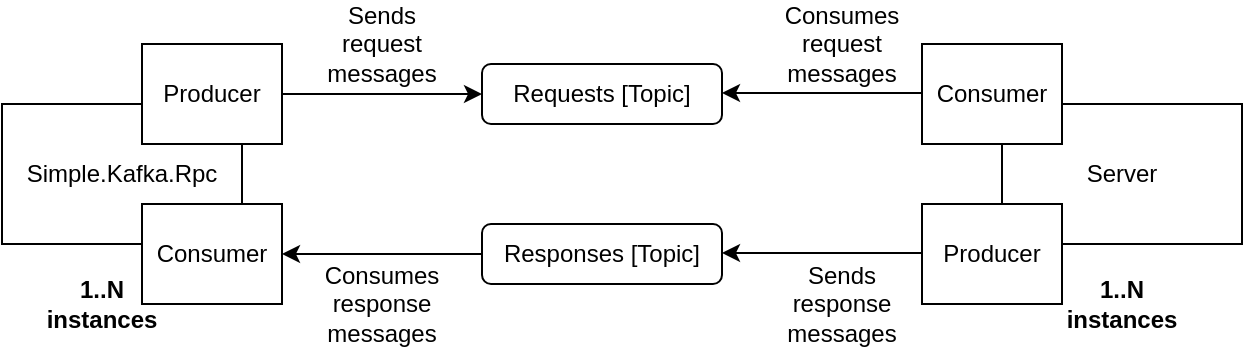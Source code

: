 <mxfile version="15.2.9" type="device"><diagram id="6tzmFyFHmrXVkOZTiCNE" name="Page-1"><mxGraphModel dx="916" dy="529" grid="1" gridSize="10" guides="1" tooltips="1" connect="1" arrows="1" fold="1" page="1" pageScale="1" pageWidth="850" pageHeight="1100" math="0" shadow="0"><root><mxCell id="0"/><mxCell id="1" parent="0"/><mxCell id="TfU8uNSDh18QM3F_1e9V-1" value="" style="shape=table;startSize=0;container=1;collapsible=0;childLayout=tableLayout;" vertex="1" parent="1"><mxGeometry x="120" y="320" width="120" height="70" as="geometry"/></mxCell><mxCell id="TfU8uNSDh18QM3F_1e9V-2" value="" style="shape=partialRectangle;collapsible=0;dropTarget=0;pointerEvents=0;fillColor=none;top=0;left=0;bottom=0;right=0;points=[[0,0.5],[1,0.5]];portConstraint=eastwest;" vertex="1" parent="TfU8uNSDh18QM3F_1e9V-1"><mxGeometry width="120" height="70" as="geometry"/></mxCell><mxCell id="TfU8uNSDh18QM3F_1e9V-3" value="Simple.Kafka.Rpc" style="shape=partialRectangle;html=1;whiteSpace=wrap;connectable=0;overflow=hidden;fillColor=none;top=0;left=0;bottom=0;right=0;pointerEvents=1;" vertex="1" parent="TfU8uNSDh18QM3F_1e9V-2"><mxGeometry width="120" height="70" as="geometry"><mxRectangle width="120" height="70" as="alternateBounds"/></mxGeometry></mxCell><mxCell id="TfU8uNSDh18QM3F_1e9V-4" value="Producer" style="rounded=0;whiteSpace=wrap;html=1;" vertex="1" parent="1"><mxGeometry x="190" y="290" width="70" height="50" as="geometry"/></mxCell><mxCell id="TfU8uNSDh18QM3F_1e9V-6" value="Consumer" style="rounded=0;whiteSpace=wrap;html=1;" vertex="1" parent="1"><mxGeometry x="190" y="370" width="70" height="50" as="geometry"/></mxCell><mxCell id="TfU8uNSDh18QM3F_1e9V-7" value="Requests [Topic]" style="rounded=1;whiteSpace=wrap;html=1;" vertex="1" parent="1"><mxGeometry x="360" y="300" width="120" height="30" as="geometry"/></mxCell><mxCell id="TfU8uNSDh18QM3F_1e9V-8" value="" style="endArrow=classic;html=1;exitX=1;exitY=0.5;exitDx=0;exitDy=0;entryX=0;entryY=0.5;entryDx=0;entryDy=0;" edge="1" parent="1" source="TfU8uNSDh18QM3F_1e9V-4" target="TfU8uNSDh18QM3F_1e9V-7"><mxGeometry width="50" height="50" relative="1" as="geometry"><mxPoint x="400" y="430" as="sourcePoint"/><mxPoint x="450" y="380" as="targetPoint"/></mxGeometry></mxCell><mxCell id="TfU8uNSDh18QM3F_1e9V-16" value="" style="edgeStyle=orthogonalEdgeStyle;rounded=0;orthogonalLoop=1;jettySize=auto;html=1;" edge="1" parent="1" source="TfU8uNSDh18QM3F_1e9V-9" target="TfU8uNSDh18QM3F_1e9V-6"><mxGeometry relative="1" as="geometry"/></mxCell><mxCell id="TfU8uNSDh18QM3F_1e9V-9" value="Responses [Topic]" style="rounded=1;whiteSpace=wrap;html=1;" vertex="1" parent="1"><mxGeometry x="360" y="380" width="120" height="30" as="geometry"/></mxCell><mxCell id="TfU8uNSDh18QM3F_1e9V-11" value="" style="shape=table;startSize=0;container=1;collapsible=0;childLayout=tableLayout;" vertex="1" parent="1"><mxGeometry x="620" y="320" width="120" height="70" as="geometry"/></mxCell><mxCell id="TfU8uNSDh18QM3F_1e9V-12" value="" style="shape=partialRectangle;collapsible=0;dropTarget=0;pointerEvents=0;fillColor=none;top=0;left=0;bottom=0;right=0;points=[[0,0.5],[1,0.5]];portConstraint=eastwest;" vertex="1" parent="TfU8uNSDh18QM3F_1e9V-11"><mxGeometry width="120" height="70" as="geometry"/></mxCell><mxCell id="TfU8uNSDh18QM3F_1e9V-13" value="Server" style="shape=partialRectangle;html=1;whiteSpace=wrap;connectable=0;overflow=hidden;fillColor=none;top=0;left=0;bottom=0;right=0;pointerEvents=1;" vertex="1" parent="TfU8uNSDh18QM3F_1e9V-12"><mxGeometry width="120" height="70" as="geometry"><mxRectangle width="120" height="70" as="alternateBounds"/></mxGeometry></mxCell><mxCell id="TfU8uNSDh18QM3F_1e9V-14" value="Producer" style="rounded=0;whiteSpace=wrap;html=1;" vertex="1" parent="1"><mxGeometry x="580" y="370" width="70" height="50" as="geometry"/></mxCell><mxCell id="TfU8uNSDh18QM3F_1e9V-15" value="Consumer" style="rounded=0;whiteSpace=wrap;html=1;" vertex="1" parent="1"><mxGeometry x="580" y="290" width="70" height="50" as="geometry"/></mxCell><mxCell id="TfU8uNSDh18QM3F_1e9V-17" value="" style="edgeStyle=orthogonalEdgeStyle;rounded=0;orthogonalLoop=1;jettySize=auto;html=1;" edge="1" parent="1"><mxGeometry relative="1" as="geometry"><mxPoint x="580" y="314.5" as="sourcePoint"/><mxPoint x="480" y="314.5" as="targetPoint"/></mxGeometry></mxCell><mxCell id="TfU8uNSDh18QM3F_1e9V-18" value="&lt;b&gt;1..N instances&lt;/b&gt;" style="text;html=1;strokeColor=none;fillColor=none;align=center;verticalAlign=middle;whiteSpace=wrap;rounded=0;" vertex="1" parent="1"><mxGeometry x="640" y="400" width="80" height="40" as="geometry"/></mxCell><mxCell id="TfU8uNSDh18QM3F_1e9V-19" value="&lt;b&gt;1..N instances&lt;/b&gt;" style="text;html=1;strokeColor=none;fillColor=none;align=center;verticalAlign=middle;whiteSpace=wrap;rounded=0;" vertex="1" parent="1"><mxGeometry x="130" y="400" width="80" height="40" as="geometry"/></mxCell><mxCell id="TfU8uNSDh18QM3F_1e9V-21" value="Sends request messages" style="text;html=1;strokeColor=none;fillColor=none;align=center;verticalAlign=middle;whiteSpace=wrap;rounded=0;" vertex="1" parent="1"><mxGeometry x="290" y="280" width="40" height="20" as="geometry"/></mxCell><mxCell id="TfU8uNSDh18QM3F_1e9V-22" value="Consumes&lt;br&gt;response&lt;br&gt;messages" style="text;html=1;strokeColor=none;fillColor=none;align=center;verticalAlign=middle;whiteSpace=wrap;rounded=0;" vertex="1" parent="1"><mxGeometry x="290" y="410" width="40" height="20" as="geometry"/></mxCell><mxCell id="TfU8uNSDh18QM3F_1e9V-26" value="" style="edgeStyle=orthogonalEdgeStyle;rounded=0;orthogonalLoop=1;jettySize=auto;html=1;" edge="1" parent="1"><mxGeometry relative="1" as="geometry"><mxPoint x="580" y="394.5" as="sourcePoint"/><mxPoint x="480" y="394.5" as="targetPoint"/></mxGeometry></mxCell><mxCell id="TfU8uNSDh18QM3F_1e9V-27" value="Consumes&lt;br&gt;request&lt;br&gt;messages" style="text;html=1;strokeColor=none;fillColor=none;align=center;verticalAlign=middle;whiteSpace=wrap;rounded=0;" vertex="1" parent="1"><mxGeometry x="520" y="280" width="40" height="20" as="geometry"/></mxCell><mxCell id="TfU8uNSDh18QM3F_1e9V-28" value="Sends response&lt;br&gt;messages" style="text;html=1;strokeColor=none;fillColor=none;align=center;verticalAlign=middle;whiteSpace=wrap;rounded=0;" vertex="1" parent="1"><mxGeometry x="520" y="410" width="40" height="20" as="geometry"/></mxCell></root></mxGraphModel></diagram></mxfile>